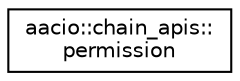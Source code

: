 digraph "Graphical Class Hierarchy"
{
  edge [fontname="Helvetica",fontsize="10",labelfontname="Helvetica",labelfontsize="10"];
  node [fontname="Helvetica",fontsize="10",shape=record];
  rankdir="LR";
  Node0 [label="aacio::chain_apis::\lpermission",height=0.2,width=0.4,color="black", fillcolor="white", style="filled",URL="$structaacio_1_1chain__apis_1_1permission.html"];
}
